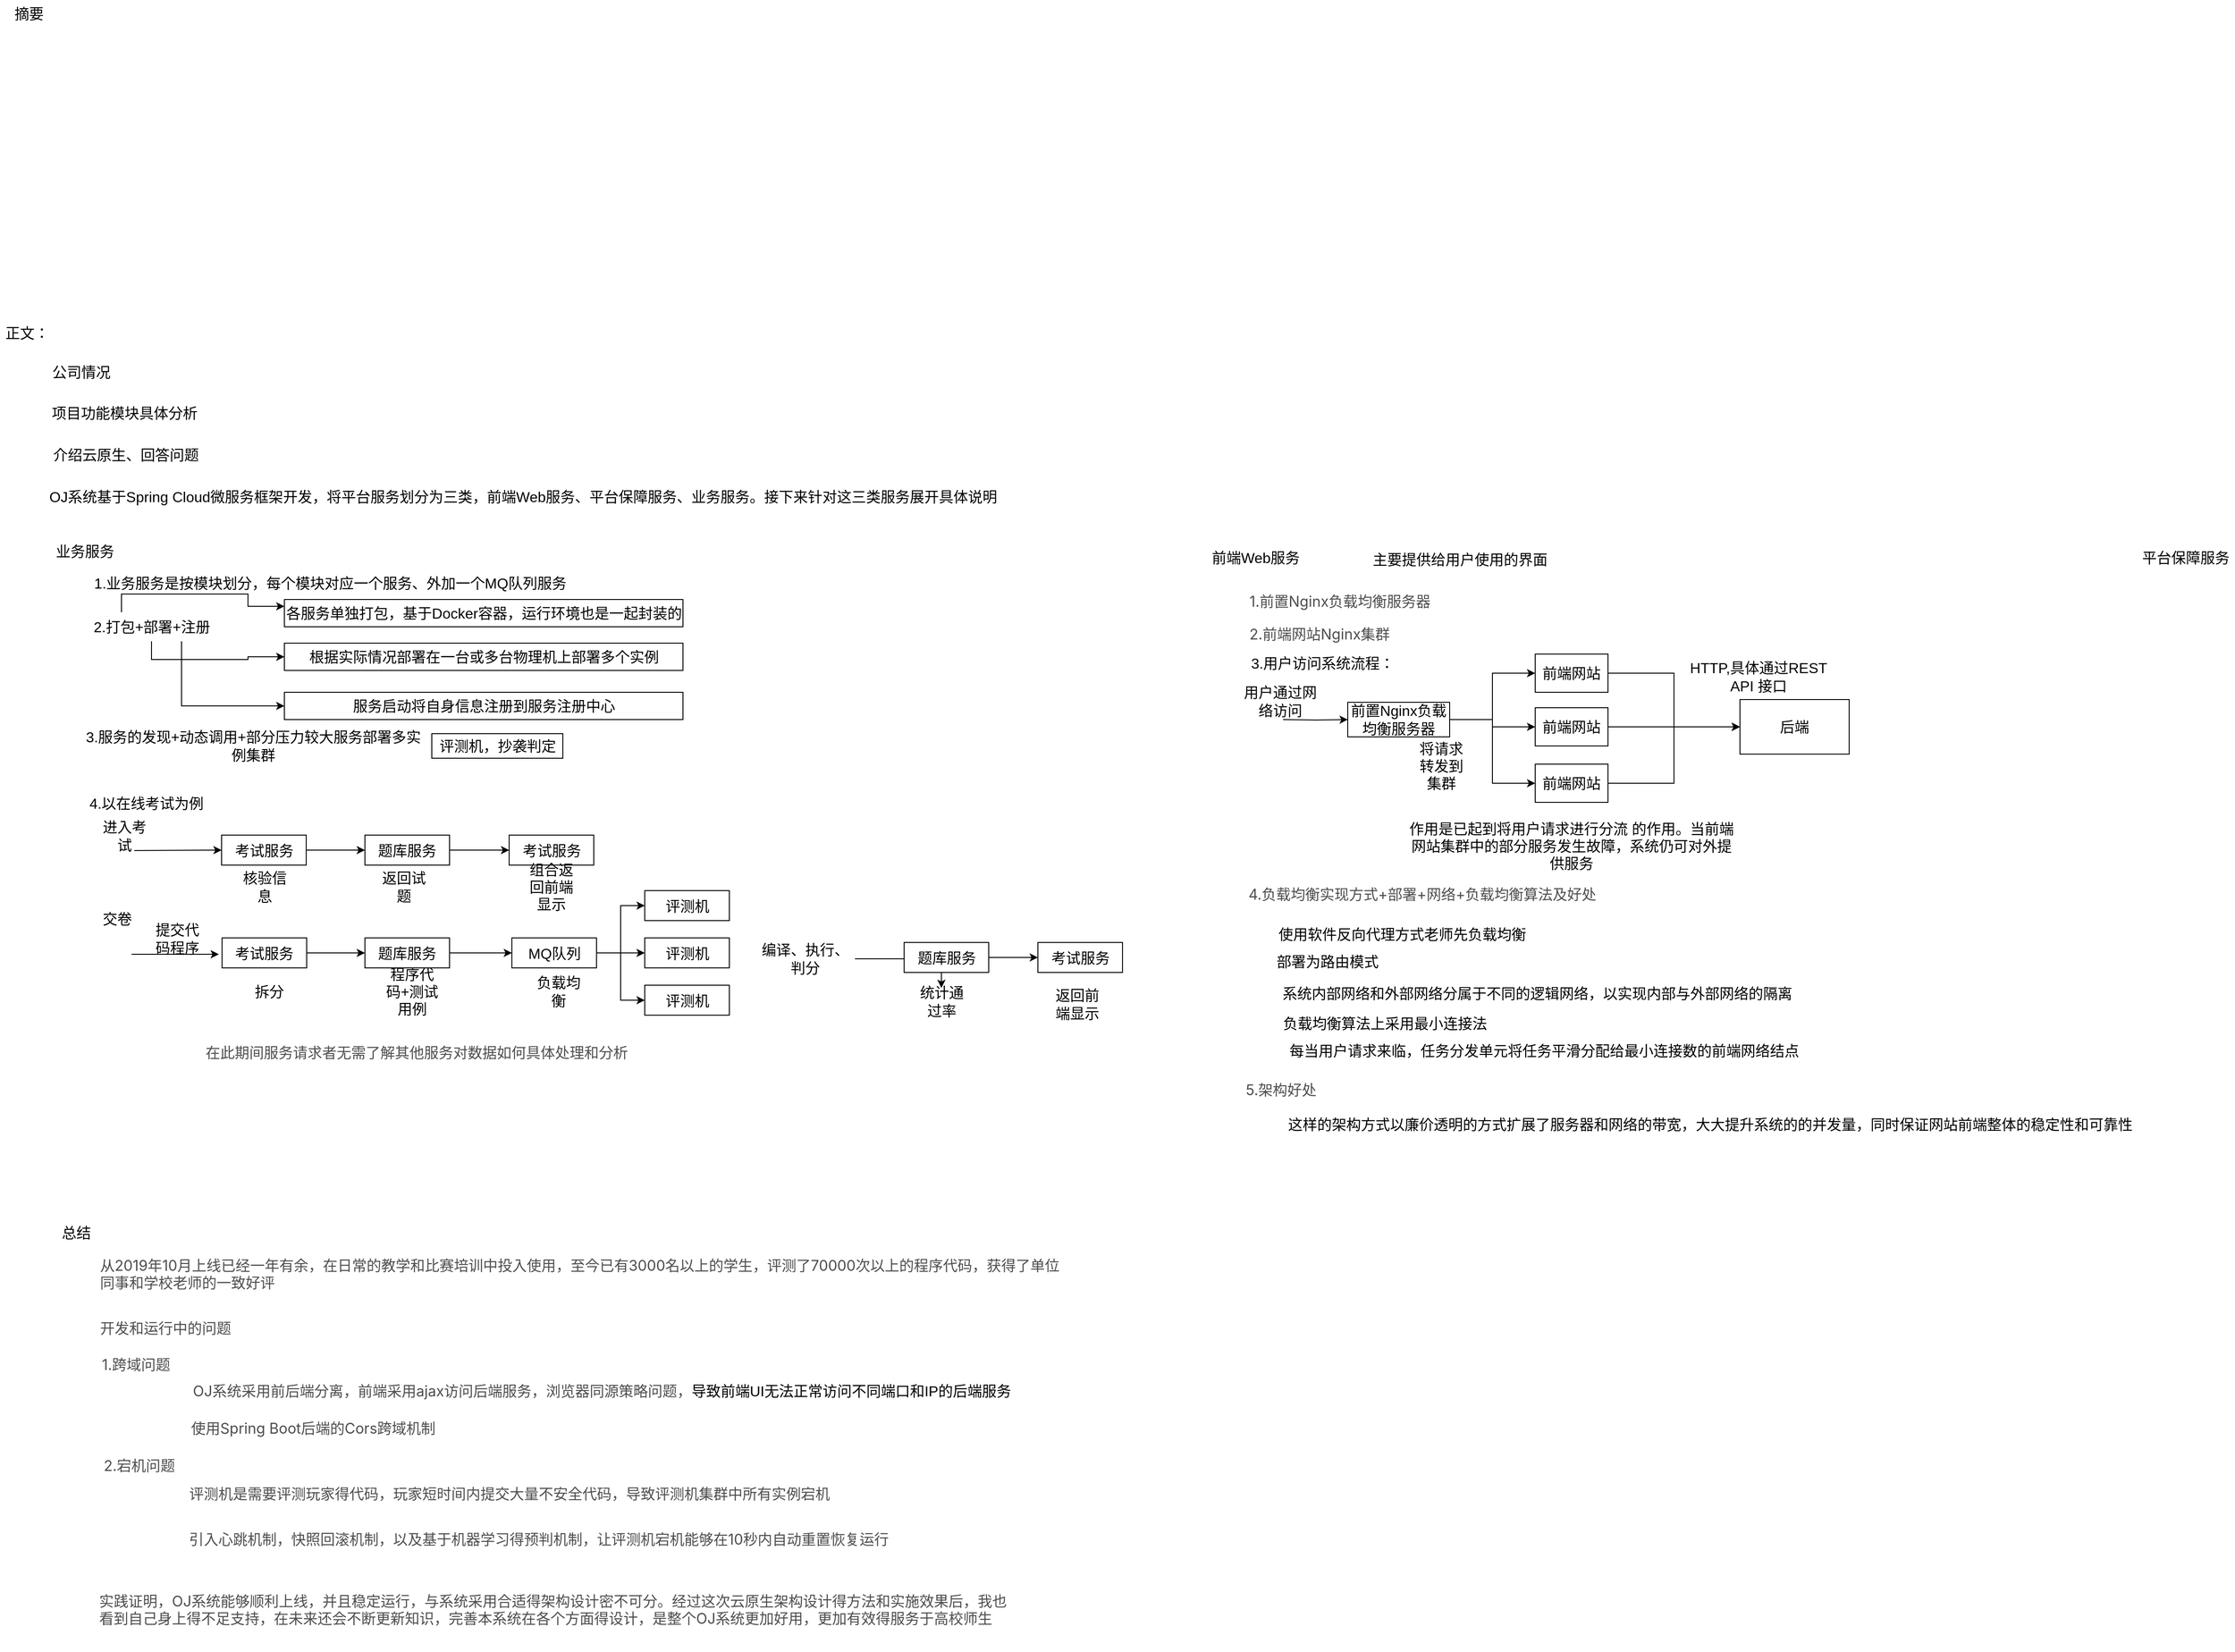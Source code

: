 <mxfile version="22.0.8" type="github">
  <diagram name="第 1 页" id="NLoXYbT1jdfY4DKMpZzK">
    <mxGraphModel dx="1597" dy="972" grid="0" gridSize="10" guides="1" tooltips="1" connect="1" arrows="1" fold="1" page="1" pageScale="1" pageWidth="10000" pageHeight="10000" math="0" shadow="0">
      <root>
        <mxCell id="0" />
        <mxCell id="1" parent="0" />
        <mxCell id="Ui8WLxv8zB1vM958ZW1R-1" value="摘要" style="text;html=1;strokeColor=none;fillColor=none;align=center;verticalAlign=middle;whiteSpace=wrap;rounded=0;fontSize=16;" parent="1" vertex="1">
          <mxGeometry x="51" y="57" width="60" height="30" as="geometry" />
        </mxCell>
        <mxCell id="Ui8WLxv8zB1vM958ZW1R-2" value="正文：&lt;br style=&quot;font-size: 16px;&quot;&gt;" style="text;html=1;strokeColor=none;fillColor=none;align=center;verticalAlign=middle;whiteSpace=wrap;rounded=0;fontSize=16;" parent="1" vertex="1">
          <mxGeometry x="49" y="408" width="60" height="30" as="geometry" />
        </mxCell>
        <mxCell id="Ui8WLxv8zB1vM958ZW1R-3" value="公司情况" style="text;html=1;strokeColor=none;fillColor=none;align=center;verticalAlign=middle;whiteSpace=wrap;rounded=0;fontSize=16;" parent="1" vertex="1">
          <mxGeometry x="103" y="450" width="71" height="31" as="geometry" />
        </mxCell>
        <mxCell id="Ui8WLxv8zB1vM958ZW1R-4" value="项目功能模块具体分析" style="text;html=1;strokeColor=none;fillColor=none;align=center;verticalAlign=middle;whiteSpace=wrap;rounded=0;fontSize=16;" parent="1" vertex="1">
          <mxGeometry x="103" y="497" width="166" height="27" as="geometry" />
        </mxCell>
        <mxCell id="Ui8WLxv8zB1vM958ZW1R-5" value="介绍云原生、回答问题" style="text;html=1;strokeColor=none;fillColor=none;align=center;verticalAlign=middle;whiteSpace=wrap;rounded=0;fontSize=16;" parent="1" vertex="1">
          <mxGeometry x="103" y="540" width="169" height="33" as="geometry" />
        </mxCell>
        <mxCell id="Ui8WLxv8zB1vM958ZW1R-8" value="OJ系统基于Spring Cloud微服务框架开发，将平台服务划分为三类，前端Web服务、平台保障服务、业务服务。接下来针对这三类服务展开具体说明" style="text;html=1;strokeColor=none;fillColor=none;align=center;verticalAlign=middle;whiteSpace=wrap;rounded=0;fontSize=16;" parent="1" vertex="1">
          <mxGeometry x="98" y="586" width="1052" height="33" as="geometry" />
        </mxCell>
        <mxCell id="Ui8WLxv8zB1vM958ZW1R-9" value="前端Web服务" style="text;html=1;strokeColor=none;fillColor=none;align=center;verticalAlign=middle;whiteSpace=wrap;rounded=0;fontSize=16;" parent="1" vertex="1">
          <mxGeometry x="1376" y="653" width="106" height="33" as="geometry" />
        </mxCell>
        <mxCell id="Ui8WLxv8zB1vM958ZW1R-10" value="平台保障服务" style="text;html=1;strokeColor=none;fillColor=none;align=center;verticalAlign=middle;whiteSpace=wrap;rounded=0;fontSize=16;" parent="1" vertex="1">
          <mxGeometry x="2398" y="653" width="106" height="33" as="geometry" />
        </mxCell>
        <mxCell id="Ui8WLxv8zB1vM958ZW1R-11" value="业务服务" style="text;html=1;strokeColor=none;fillColor=none;align=center;verticalAlign=middle;whiteSpace=wrap;rounded=0;fontSize=16;" parent="1" vertex="1">
          <mxGeometry x="103.5" y="647" width="77" height="32" as="geometry" />
        </mxCell>
        <mxCell id="Ui8WLxv8zB1vM958ZW1R-12" value="总结" style="text;html=1;strokeColor=none;fillColor=none;align=center;verticalAlign=middle;whiteSpace=wrap;rounded=0;fontSize=16;" parent="1" vertex="1">
          <mxGeometry x="109" y="1398" width="48" height="27" as="geometry" />
        </mxCell>
        <mxCell id="Ui8WLxv8zB1vM958ZW1R-13" value="1.业务服务是按模块划分，每个模块对应一个服务、外加一个MQ队列服务" style="text;html=1;strokeColor=none;fillColor=none;align=center;verticalAlign=middle;whiteSpace=wrap;rounded=0;fontSize=16;" parent="1" vertex="1">
          <mxGeometry x="143.5" y="682" width="536" height="32" as="geometry" />
        </mxCell>
        <mxCell id="Ui8WLxv8zB1vM958ZW1R-16" style="edgeStyle=orthogonalEdgeStyle;rounded=0;orthogonalLoop=1;jettySize=auto;html=1;exitX=0.25;exitY=0;exitDx=0;exitDy=0;entryX=0;entryY=0.25;entryDx=0;entryDy=0;" parent="1" source="Ui8WLxv8zB1vM958ZW1R-14" target="Ui8WLxv8zB1vM958ZW1R-15" edge="1">
          <mxGeometry relative="1" as="geometry" />
        </mxCell>
        <mxCell id="Ui8WLxv8zB1vM958ZW1R-22" style="edgeStyle=orthogonalEdgeStyle;rounded=0;orthogonalLoop=1;jettySize=auto;html=1;exitX=0.5;exitY=1;exitDx=0;exitDy=0;entryX=0;entryY=0.5;entryDx=0;entryDy=0;" parent="1" source="Ui8WLxv8zB1vM958ZW1R-14" target="Ui8WLxv8zB1vM958ZW1R-17" edge="1">
          <mxGeometry relative="1" as="geometry">
            <Array as="points">
              <mxPoint x="215.5" y="782" />
              <mxPoint x="321.5" y="782" />
              <mxPoint x="321.5" y="779" />
            </Array>
          </mxGeometry>
        </mxCell>
        <mxCell id="Ui8WLxv8zB1vM958ZW1R-24" style="edgeStyle=orthogonalEdgeStyle;rounded=0;orthogonalLoop=1;jettySize=auto;html=1;exitX=0.75;exitY=1;exitDx=0;exitDy=0;entryX=0;entryY=0.5;entryDx=0;entryDy=0;" parent="1" source="Ui8WLxv8zB1vM958ZW1R-14" target="Ui8WLxv8zB1vM958ZW1R-23" edge="1">
          <mxGeometry relative="1" as="geometry" />
        </mxCell>
        <mxCell id="Ui8WLxv8zB1vM958ZW1R-14" value="2.打包+部署+注册" style="text;html=1;strokeColor=none;fillColor=none;align=center;verticalAlign=middle;whiteSpace=wrap;rounded=0;fontSize=16;" parent="1" vertex="1">
          <mxGeometry x="149.5" y="730" width="132" height="32" as="geometry" />
        </mxCell>
        <mxCell id="Ui8WLxv8zB1vM958ZW1R-15" value="各服务单独打包，基于Docker容器，运行环境也是一起封装的" style="rounded=0;whiteSpace=wrap;html=1;fontSize=16;" parent="1" vertex="1">
          <mxGeometry x="361.5" y="716" width="438" height="30" as="geometry" />
        </mxCell>
        <mxCell id="Ui8WLxv8zB1vM958ZW1R-17" value="根据实际情况部署在一台或多台物理机上部署多个实例" style="rounded=0;whiteSpace=wrap;html=1;fontSize=16;" parent="1" vertex="1">
          <mxGeometry x="361.5" y="764" width="438" height="30" as="geometry" />
        </mxCell>
        <mxCell id="Ui8WLxv8zB1vM958ZW1R-23" value="服务启动将自身信息注册到服务注册中心" style="rounded=0;whiteSpace=wrap;html=1;fontSize=16;" parent="1" vertex="1">
          <mxGeometry x="361.5" y="818" width="438" height="30" as="geometry" />
        </mxCell>
        <mxCell id="Ui8WLxv8zB1vM958ZW1R-25" value="3.服务的发现+动态调用+部分压力较大服务部署多实例集群" style="text;html=1;strokeColor=none;fillColor=none;align=center;verticalAlign=middle;whiteSpace=wrap;rounded=0;fontSize=16;" parent="1" vertex="1">
          <mxGeometry x="141.5" y="861" width="371" height="32" as="geometry" />
        </mxCell>
        <mxCell id="Ui8WLxv8zB1vM958ZW1R-27" value="4.以在线考试为例" style="text;html=1;strokeColor=none;fillColor=none;align=center;verticalAlign=middle;whiteSpace=wrap;rounded=0;fontSize=16;" parent="1" vertex="1">
          <mxGeometry x="139.5" y="924" width="140" height="31" as="geometry" />
        </mxCell>
        <mxCell id="Ui8WLxv8zB1vM958ZW1R-30" value="评测机，抄袭判定" style="rounded=0;whiteSpace=wrap;html=1;fontSize=16;" parent="1" vertex="1">
          <mxGeometry x="523.5" y="863.5" width="144" height="27" as="geometry" />
        </mxCell>
        <mxCell id="Ui8WLxv8zB1vM958ZW1R-36" value="" style="edgeStyle=orthogonalEdgeStyle;rounded=0;orthogonalLoop=1;jettySize=auto;html=1;fontSize=16;" parent="1" source="Ui8WLxv8zB1vM958ZW1R-31" target="Ui8WLxv8zB1vM958ZW1R-32" edge="1">
          <mxGeometry relative="1" as="geometry" />
        </mxCell>
        <mxCell id="Ui8WLxv8zB1vM958ZW1R-31" value="考试服务" style="rounded=0;whiteSpace=wrap;html=1;fontSize=16;" parent="1" vertex="1">
          <mxGeometry x="292.5" y="975" width="93" height="33" as="geometry" />
        </mxCell>
        <mxCell id="Ui8WLxv8zB1vM958ZW1R-39" value="" style="edgeStyle=orthogonalEdgeStyle;rounded=0;orthogonalLoop=1;jettySize=auto;html=1;fontSize=16;" parent="1" source="Ui8WLxv8zB1vM958ZW1R-32" target="Ui8WLxv8zB1vM958ZW1R-38" edge="1">
          <mxGeometry relative="1" as="geometry" />
        </mxCell>
        <mxCell id="Ui8WLxv8zB1vM958ZW1R-32" value="题库服务" style="rounded=0;whiteSpace=wrap;html=1;fontSize=16;" parent="1" vertex="1">
          <mxGeometry x="450" y="975" width="93" height="33" as="geometry" />
        </mxCell>
        <mxCell id="Ui8WLxv8zB1vM958ZW1R-33" value="" style="endArrow=classic;html=1;rounded=0;entryX=0;entryY=0.5;entryDx=0;entryDy=0;fontSize=16;" parent="1" target="Ui8WLxv8zB1vM958ZW1R-31" edge="1">
          <mxGeometry width="50" height="50" relative="1" as="geometry">
            <mxPoint x="196.5" y="992" as="sourcePoint" />
            <mxPoint x="253" y="966.5" as="targetPoint" />
          </mxGeometry>
        </mxCell>
        <mxCell id="Ui8WLxv8zB1vM958ZW1R-34" value="进入考试" style="text;html=1;strokeColor=none;fillColor=none;align=center;verticalAlign=middle;whiteSpace=wrap;rounded=0;fontSize=16;" parent="1" vertex="1">
          <mxGeometry x="156" y="961" width="60" height="30" as="geometry" />
        </mxCell>
        <mxCell id="Ui8WLxv8zB1vM958ZW1R-35" value="核验信息" style="text;html=1;strokeColor=none;fillColor=none;align=center;verticalAlign=middle;whiteSpace=wrap;rounded=0;fontSize=16;" parent="1" vertex="1">
          <mxGeometry x="309.5" y="1017" width="60" height="30" as="geometry" />
        </mxCell>
        <mxCell id="Ui8WLxv8zB1vM958ZW1R-37" value="返回试题" style="text;html=1;strokeColor=none;fillColor=none;align=center;verticalAlign=middle;whiteSpace=wrap;rounded=0;fontSize=16;" parent="1" vertex="1">
          <mxGeometry x="462.5" y="1017" width="60" height="30" as="geometry" />
        </mxCell>
        <mxCell id="Ui8WLxv8zB1vM958ZW1R-38" value="考试服务" style="rounded=0;whiteSpace=wrap;html=1;fontSize=16;" parent="1" vertex="1">
          <mxGeometry x="608.5" y="975" width="93" height="33" as="geometry" />
        </mxCell>
        <mxCell id="Ui8WLxv8zB1vM958ZW1R-40" value="组合返回前端显示" style="text;html=1;strokeColor=none;fillColor=none;align=center;verticalAlign=middle;whiteSpace=wrap;rounded=0;fontSize=16;" parent="1" vertex="1">
          <mxGeometry x="625" y="1017" width="60" height="30" as="geometry" />
        </mxCell>
        <mxCell id="Ui8WLxv8zB1vM958ZW1R-41" value="交卷" style="text;html=1;strokeColor=none;fillColor=none;align=center;verticalAlign=middle;whiteSpace=wrap;rounded=0;fontSize=16;" parent="1" vertex="1">
          <mxGeometry x="147.5" y="1052" width="60" height="30" as="geometry" />
        </mxCell>
        <mxCell id="Ui8WLxv8zB1vM958ZW1R-47" value="" style="edgeStyle=orthogonalEdgeStyle;rounded=0;orthogonalLoop=1;jettySize=auto;html=1;fontSize=16;" parent="1" source="Ui8WLxv8zB1vM958ZW1R-42" target="Ui8WLxv8zB1vM958ZW1R-45" edge="1">
          <mxGeometry relative="1" as="geometry" />
        </mxCell>
        <mxCell id="Ui8WLxv8zB1vM958ZW1R-42" value="考试服务" style="rounded=0;whiteSpace=wrap;html=1;fontSize=16;" parent="1" vertex="1">
          <mxGeometry x="293" y="1088" width="93" height="33" as="geometry" />
        </mxCell>
        <mxCell id="Ui8WLxv8zB1vM958ZW1R-43" value="" style="endArrow=classic;html=1;rounded=0;entryX=0;entryY=0.5;entryDx=0;entryDy=0;fontSize=16;" parent="1" edge="1">
          <mxGeometry width="50" height="50" relative="1" as="geometry">
            <mxPoint x="193.5" y="1106" as="sourcePoint" />
            <mxPoint x="289.5" y="1106" as="targetPoint" />
          </mxGeometry>
        </mxCell>
        <mxCell id="Ui8WLxv8zB1vM958ZW1R-44" value="提交代码程序" style="text;html=1;strokeColor=none;fillColor=none;align=center;verticalAlign=middle;whiteSpace=wrap;rounded=0;fontSize=16;" parent="1" vertex="1">
          <mxGeometry x="213.5" y="1074" width="60" height="30" as="geometry" />
        </mxCell>
        <mxCell id="Ui8WLxv8zB1vM958ZW1R-50" value="" style="edgeStyle=orthogonalEdgeStyle;rounded=0;orthogonalLoop=1;jettySize=auto;html=1;fontSize=16;" parent="1" source="Ui8WLxv8zB1vM958ZW1R-45" target="Ui8WLxv8zB1vM958ZW1R-48" edge="1">
          <mxGeometry relative="1" as="geometry" />
        </mxCell>
        <mxCell id="Ui8WLxv8zB1vM958ZW1R-45" value="题库服务" style="rounded=0;whiteSpace=wrap;html=1;fontSize=16;" parent="1" vertex="1">
          <mxGeometry x="450" y="1088" width="93" height="33" as="geometry" />
        </mxCell>
        <mxCell id="Ui8WLxv8zB1vM958ZW1R-46" value="拆分" style="text;html=1;strokeColor=none;fillColor=none;align=center;verticalAlign=middle;whiteSpace=wrap;rounded=0;fontSize=16;" parent="1" vertex="1">
          <mxGeometry x="314.5" y="1132" width="60" height="30" as="geometry" />
        </mxCell>
        <mxCell id="Ui8WLxv8zB1vM958ZW1R-52" value="" style="edgeStyle=orthogonalEdgeStyle;rounded=0;orthogonalLoop=1;jettySize=auto;html=1;fontSize=16;" parent="1" source="Ui8WLxv8zB1vM958ZW1R-48" target="Ui8WLxv8zB1vM958ZW1R-51" edge="1">
          <mxGeometry relative="1" as="geometry" />
        </mxCell>
        <mxCell id="Ui8WLxv8zB1vM958ZW1R-55" style="edgeStyle=orthogonalEdgeStyle;rounded=0;orthogonalLoop=1;jettySize=auto;html=1;exitX=1;exitY=0.5;exitDx=0;exitDy=0;entryX=0;entryY=0.5;entryDx=0;entryDy=0;fontSize=16;" parent="1" source="Ui8WLxv8zB1vM958ZW1R-48" target="Ui8WLxv8zB1vM958ZW1R-53" edge="1">
          <mxGeometry relative="1" as="geometry" />
        </mxCell>
        <mxCell id="Ui8WLxv8zB1vM958ZW1R-56" style="edgeStyle=orthogonalEdgeStyle;rounded=0;orthogonalLoop=1;jettySize=auto;html=1;exitX=1;exitY=0.5;exitDx=0;exitDy=0;entryX=0;entryY=0.5;entryDx=0;entryDy=0;fontSize=16;" parent="1" source="Ui8WLxv8zB1vM958ZW1R-48" target="Ui8WLxv8zB1vM958ZW1R-54" edge="1">
          <mxGeometry relative="1" as="geometry" />
        </mxCell>
        <mxCell id="Ui8WLxv8zB1vM958ZW1R-48" value="MQ队列" style="rounded=0;whiteSpace=wrap;html=1;fontSize=16;" parent="1" vertex="1">
          <mxGeometry x="611.5" y="1088" width="93" height="33" as="geometry" />
        </mxCell>
        <mxCell id="Ui8WLxv8zB1vM958ZW1R-49" value="程序代码+测试用例" style="text;html=1;strokeColor=none;fillColor=none;align=center;verticalAlign=middle;whiteSpace=wrap;rounded=0;fontSize=16;" parent="1" vertex="1">
          <mxGeometry x="471.5" y="1132" width="60" height="30" as="geometry" />
        </mxCell>
        <mxCell id="Ui8WLxv8zB1vM958ZW1R-51" value="评测机" style="rounded=0;whiteSpace=wrap;html=1;fontSize=16;" parent="1" vertex="1">
          <mxGeometry x="757.5" y="1088" width="93" height="33" as="geometry" />
        </mxCell>
        <mxCell id="Ui8WLxv8zB1vM958ZW1R-53" value="评测机" style="rounded=0;whiteSpace=wrap;html=1;fontSize=16;" parent="1" vertex="1">
          <mxGeometry x="757.5" y="1036" width="93" height="33" as="geometry" />
        </mxCell>
        <mxCell id="Ui8WLxv8zB1vM958ZW1R-54" value="评测机" style="rounded=0;whiteSpace=wrap;html=1;fontSize=16;" parent="1" vertex="1">
          <mxGeometry x="757.5" y="1140" width="93" height="33" as="geometry" />
        </mxCell>
        <mxCell id="Ui8WLxv8zB1vM958ZW1R-58" value="负载均衡" style="text;html=1;strokeColor=none;fillColor=none;align=center;verticalAlign=middle;whiteSpace=wrap;rounded=0;fontSize=16;" parent="1" vertex="1">
          <mxGeometry x="632.5" y="1132" width="60" height="30" as="geometry" />
        </mxCell>
        <mxCell id="Ui8WLxv8zB1vM958ZW1R-62" value="" style="edgeStyle=orthogonalEdgeStyle;rounded=0;orthogonalLoop=1;jettySize=auto;html=1;fontSize=16;" parent="1" source="Ui8WLxv8zB1vM958ZW1R-59" target="Ui8WLxv8zB1vM958ZW1R-61" edge="1">
          <mxGeometry relative="1" as="geometry" />
        </mxCell>
        <mxCell id="Ui8WLxv8zB1vM958ZW1R-59" value="编译、执行、判分" style="text;html=1;strokeColor=none;fillColor=none;align=center;verticalAlign=middle;whiteSpace=wrap;rounded=0;fontSize=16;" parent="1" vertex="1">
          <mxGeometry x="878.5" y="1093" width="110" height="36" as="geometry" />
        </mxCell>
        <mxCell id="Ui8WLxv8zB1vM958ZW1R-64" value="" style="edgeStyle=orthogonalEdgeStyle;rounded=0;orthogonalLoop=1;jettySize=auto;html=1;fontSize=16;" parent="1" source="Ui8WLxv8zB1vM958ZW1R-60" target="Ui8WLxv8zB1vM958ZW1R-63" edge="1">
          <mxGeometry relative="1" as="geometry" />
        </mxCell>
        <mxCell id="Ui8WLxv8zB1vM958ZW1R-60" value="题库服务" style="rounded=0;whiteSpace=wrap;html=1;fontSize=16;" parent="1" vertex="1">
          <mxGeometry x="1042.5" y="1093" width="93" height="33" as="geometry" />
        </mxCell>
        <mxCell id="Ui8WLxv8zB1vM958ZW1R-61" value="统计通过率" style="text;html=1;strokeColor=none;fillColor=none;align=center;verticalAlign=middle;whiteSpace=wrap;rounded=0;fontSize=16;" parent="1" vertex="1">
          <mxGeometry x="1053.5" y="1143" width="60" height="30" as="geometry" />
        </mxCell>
        <mxCell id="Ui8WLxv8zB1vM958ZW1R-63" value="考试服务" style="rounded=0;whiteSpace=wrap;html=1;fontSize=16;" parent="1" vertex="1">
          <mxGeometry x="1189.5" y="1093" width="93" height="33" as="geometry" />
        </mxCell>
        <mxCell id="Ui8WLxv8zB1vM958ZW1R-65" value="返回前端显示" style="text;html=1;strokeColor=none;fillColor=none;align=center;verticalAlign=middle;whiteSpace=wrap;rounded=0;fontSize=16;" parent="1" vertex="1">
          <mxGeometry x="1202.5" y="1146" width="60" height="30" as="geometry" />
        </mxCell>
        <mxCell id="Ui8WLxv8zB1vM958ZW1R-69" value="&lt;span style=&quot;color: rgb(77, 77, 77); font-family: -apple-system, &amp;quot;SF UI Text&amp;quot;, Arial, &amp;quot;PingFang SC&amp;quot;, &amp;quot;Hiragino Sans GB&amp;quot;, &amp;quot;Microsoft YaHei&amp;quot;, &amp;quot;WenQuanYi Micro Hei&amp;quot;, sans-serif; font-size: 16px; font-style: normal; font-variant-ligatures: no-common-ligatures; font-variant-caps: normal; font-weight: 400; letter-spacing: normal; orphans: 2; text-align: start; text-indent: 0px; text-transform: none; widows: 2; word-spacing: 0px; -webkit-text-stroke-width: 0px; background-color: rgb(255, 255, 255); text-decoration-thickness: initial; text-decoration-style: initial; text-decoration-color: initial; float: none; display: inline !important;&quot;&gt;在此期间服务请求者无需了解其他服务对数据如何具体处理和分析&lt;/span&gt;" style="text;whiteSpace=wrap;html=1;" parent="1" vertex="1">
          <mxGeometry x="272.5" y="1198" width="484" height="33" as="geometry" />
        </mxCell>
        <mxCell id="Ui8WLxv8zB1vM958ZW1R-71" value="&lt;font face=&quot;-apple-system, SF UI Text, Arial, PingFang SC, Hiragino Sans GB, Microsoft YaHei, WenQuanYi Micro Hei, sans-serif&quot; color=&quot;#4d4d4d&quot;&gt;&lt;span style=&quot;font-size: 16px; font-variant-ligatures: no-common-ligatures; background-color: rgb(255, 255, 255);&quot;&gt;从2019年10月上线已经一年有余，在日常的教学和比赛培训中投入使用，至今已有3000名以上的学生，评测了70000次以上的程序代码，获得了单位同事和学校老师的一致好评&lt;/span&gt;&lt;/font&gt;" style="text;whiteSpace=wrap;html=1;" parent="1" vertex="1">
          <mxGeometry x="157" y="1432" width="1068" height="54" as="geometry" />
        </mxCell>
        <mxCell id="Ui8WLxv8zB1vM958ZW1R-72" value="&lt;font face=&quot;-apple-system, SF UI Text, Arial, PingFang SC, Hiragino Sans GB, Microsoft YaHei, WenQuanYi Micro Hei, sans-serif&quot; color=&quot;#4d4d4d&quot;&gt;&lt;span style=&quot;font-size: 16px; font-variant-ligatures: no-common-ligatures; background-color: rgb(255, 255, 255);&quot;&gt;开发和运行中的问题&lt;/span&gt;&lt;/font&gt;" style="text;whiteSpace=wrap;html=1;" parent="1" vertex="1">
          <mxGeometry x="157" y="1501" width="155" height="30" as="geometry" />
        </mxCell>
        <mxCell id="Ui8WLxv8zB1vM958ZW1R-73" value="&lt;font face=&quot;-apple-system, SF UI Text, Arial, PingFang SC, Hiragino Sans GB, Microsoft YaHei, WenQuanYi Micro Hei, sans-serif&quot; color=&quot;#4d4d4d&quot;&gt;&lt;span style=&quot;font-size: 16px; font-variant-ligatures: no-common-ligatures; background-color: rgb(255, 255, 255);&quot;&gt;1.跨域问题&lt;/span&gt;&lt;/font&gt;" style="text;whiteSpace=wrap;html=1;" parent="1" vertex="1">
          <mxGeometry x="159" y="1541" width="96" height="29" as="geometry" />
        </mxCell>
        <mxCell id="Ui8WLxv8zB1vM958ZW1R-74" value="&lt;font face=&quot;-apple-system, SF UI Text, Arial, PingFang SC, Hiragino Sans GB, Microsoft YaHei, WenQuanYi Micro Hei, sans-serif&quot; color=&quot;#4d4d4d&quot;&gt;&lt;span style=&quot;font-size: 16px; font-variant-ligatures: no-common-ligatures; background-color: rgb(255, 255, 255);&quot;&gt;2.宕机问题&lt;/span&gt;&lt;/font&gt;" style="text;whiteSpace=wrap;html=1;" parent="1" vertex="1">
          <mxGeometry x="161" y="1652" width="96" height="29" as="geometry" />
        </mxCell>
        <mxCell id="Ui8WLxv8zB1vM958ZW1R-77" value="&lt;font face=&quot;-apple-system, SF UI Text, Arial, PingFang SC, Hiragino Sans GB, Microsoft YaHei, WenQuanYi Micro Hei, sans-serif&quot; color=&quot;#4d4d4d&quot; style=&quot;font-size: 16px;&quot;&gt;&lt;span style=&quot;font-size: 16px; font-variant-ligatures: no-common-ligatures; background-color: rgb(255, 255, 255);&quot;&gt;OJ系统采用前后端分离，前端采用ajax访问后端服务，浏览器同源策略问题，&lt;/span&gt;&lt;/font&gt;导致前端UI无法正常访问不同端口和IP的后端服务" style="text;whiteSpace=wrap;html=1;fontSize=16;" parent="1" vertex="1">
          <mxGeometry x="259" y="1570" width="928" height="31" as="geometry" />
        </mxCell>
        <mxCell id="Ui8WLxv8zB1vM958ZW1R-78" value="&lt;font face=&quot;-apple-system, SF UI Text, Arial, PingFang SC, Hiragino Sans GB, Microsoft YaHei, WenQuanYi Micro Hei, sans-serif&quot; color=&quot;#4d4d4d&quot;&gt;&lt;span style=&quot;font-variant-ligatures: no-common-ligatures; background-color: rgb(255, 255, 255);&quot;&gt;使用Spring Boot后端的Cors跨域机制&lt;/span&gt;&lt;/font&gt;" style="text;whiteSpace=wrap;html=1;fontSize=16;" parent="1" vertex="1">
          <mxGeometry x="257" y="1611" width="928" height="31" as="geometry" />
        </mxCell>
        <mxCell id="Ui8WLxv8zB1vM958ZW1R-79" value="&lt;font face=&quot;-apple-system, SF UI Text, Arial, PingFang SC, Hiragino Sans GB, Microsoft YaHei, WenQuanYi Micro Hei, sans-serif&quot; color=&quot;#4d4d4d&quot;&gt;&lt;span style=&quot;font-variant-ligatures: no-common-ligatures; background-color: rgb(255, 255, 255);&quot;&gt;评测机是需要评测玩家得代码，玩家短时间内提交大量不安全代码，导致评测机集群中所有实例宕机&lt;/span&gt;&lt;/font&gt;" style="text;whiteSpace=wrap;html=1;fontSize=16;" parent="1" vertex="1">
          <mxGeometry x="255" y="1683" width="928" height="31" as="geometry" />
        </mxCell>
        <mxCell id="Ui8WLxv8zB1vM958ZW1R-80" value="&lt;font face=&quot;-apple-system, SF UI Text, Arial, PingFang SC, Hiragino Sans GB, Microsoft YaHei, WenQuanYi Micro Hei, sans-serif&quot; color=&quot;#4d4d4d&quot;&gt;&lt;span style=&quot;font-variant-ligatures: no-common-ligatures; background-color: rgb(255, 255, 255);&quot;&gt;引入心跳机制，快照回滚机制，以及基于机器学习得预判机制，让评测机宕机能够在10秒内自动重置恢复运行&lt;/span&gt;&lt;/font&gt;" style="text;whiteSpace=wrap;html=1;fontSize=16;" parent="1" vertex="1">
          <mxGeometry x="255" y="1733" width="928" height="31" as="geometry" />
        </mxCell>
        <mxCell id="Ui8WLxv8zB1vM958ZW1R-81" value="&lt;font face=&quot;-apple-system, SF UI Text, Arial, PingFang SC, Hiragino Sans GB, Microsoft YaHei, WenQuanYi Micro Hei, sans-serif&quot; color=&quot;#4d4d4d&quot;&gt;&lt;span style=&quot;font-size: 16px; font-variant-ligatures: no-common-ligatures; background-color: rgb(255, 255, 255);&quot;&gt;实践证明，OJ系统能够顺利上线，并且稳定运行，与系统采用合适得架构设计密不可分。经过这次云原生架构设计得方法和实施效果后，我也看到自己身上得不足支持，在未来还会不断更新知识，完善本系统在各个方面得设计，是整个OJ系统更加好用，更加有效得服务于高校师生&lt;/span&gt;&lt;/font&gt;" style="text;whiteSpace=wrap;html=1;" parent="1" vertex="1">
          <mxGeometry x="155.5" y="1801" width="1000.5" height="71" as="geometry" />
        </mxCell>
        <mxCell id="1Fn_G9KVaygR7puTWX5g-2" value="主要提供给用户使用的界面" style="text;html=1;strokeColor=none;fillColor=none;align=center;verticalAlign=middle;whiteSpace=wrap;rounded=0;fontSize=16;" vertex="1" parent="1">
          <mxGeometry x="1553" y="655" width="201" height="33" as="geometry" />
        </mxCell>
        <mxCell id="1Fn_G9KVaygR7puTWX5g-4" value="&lt;span style=&quot;color: rgb(77, 77, 77); font-family: -apple-system, &amp;quot;SF UI Text&amp;quot;, Arial, &amp;quot;PingFang SC&amp;quot;, &amp;quot;Hiragino Sans GB&amp;quot;, &amp;quot;Microsoft YaHei&amp;quot;, &amp;quot;WenQuanYi Micro Hei&amp;quot;, sans-serif; font-size: 16px; font-style: normal; font-variant-ligatures: no-common-ligatures; font-variant-caps: normal; font-weight: 400; letter-spacing: normal; orphans: 2; text-align: start; text-indent: 0px; text-transform: none; widows: 2; word-spacing: 0px; -webkit-text-stroke-width: 0px; background-color: rgb(255, 255, 255); text-decoration-thickness: initial; text-decoration-style: initial; text-decoration-color: initial; float: none; display: inline !important;&quot;&gt;1.前置Nginx负载均衡服务器&lt;/span&gt;" style="text;whiteSpace=wrap;html=1;fontSize=16;" vertex="1" parent="1">
          <mxGeometry x="1420" y="702" width="220" height="33" as="geometry" />
        </mxCell>
        <mxCell id="1Fn_G9KVaygR7puTWX5g-5" value="&lt;span style=&quot;color: rgb(77, 77, 77); font-family: -apple-system, &amp;quot;SF UI Text&amp;quot;, Arial, &amp;quot;PingFang SC&amp;quot;, &amp;quot;Hiragino Sans GB&amp;quot;, &amp;quot;Microsoft YaHei&amp;quot;, &amp;quot;WenQuanYi Micro Hei&amp;quot;, sans-serif; font-size: 16px; font-style: normal; font-variant-ligatures: no-common-ligatures; font-variant-caps: normal; font-weight: 400; letter-spacing: normal; orphans: 2; text-align: start; text-indent: 0px; text-transform: none; widows: 2; word-spacing: 0px; -webkit-text-stroke-width: 0px; background-color: rgb(255, 255, 255); text-decoration-thickness: initial; text-decoration-style: initial; text-decoration-color: initial; float: none; display: inline !important;&quot;&gt;2.前端网站Nginx集群&lt;/span&gt;" style="text;whiteSpace=wrap;html=1;fontSize=16;" vertex="1" parent="1">
          <mxGeometry x="1420" y="738" width="165" height="41" as="geometry" />
        </mxCell>
        <mxCell id="1Fn_G9KVaygR7puTWX5g-6" value="3.用户访问系统流程：" style="text;html=1;strokeColor=none;fillColor=none;align=center;verticalAlign=middle;whiteSpace=wrap;rounded=0;fontSize=16;" vertex="1" parent="1">
          <mxGeometry x="1416" y="772" width="173" height="27" as="geometry" />
        </mxCell>
        <mxCell id="1Fn_G9KVaygR7puTWX5g-16" style="edgeStyle=orthogonalEdgeStyle;rounded=0;orthogonalLoop=1;jettySize=auto;html=1;exitX=1;exitY=0.5;exitDx=0;exitDy=0;entryX=0;entryY=0.5;entryDx=0;entryDy=0;fontSize=16;" edge="1" parent="1" source="1Fn_G9KVaygR7puTWX5g-7" target="1Fn_G9KVaygR7puTWX5g-11">
          <mxGeometry relative="1" as="geometry" />
        </mxCell>
        <mxCell id="1Fn_G9KVaygR7puTWX5g-17" style="edgeStyle=orthogonalEdgeStyle;rounded=0;orthogonalLoop=1;jettySize=auto;html=1;exitX=1;exitY=0.5;exitDx=0;exitDy=0;entryX=0;entryY=0.5;entryDx=0;entryDy=0;fontSize=16;" edge="1" parent="1" source="1Fn_G9KVaygR7puTWX5g-7" target="1Fn_G9KVaygR7puTWX5g-14">
          <mxGeometry relative="1" as="geometry" />
        </mxCell>
        <mxCell id="1Fn_G9KVaygR7puTWX5g-18" style="edgeStyle=orthogonalEdgeStyle;rounded=0;orthogonalLoop=1;jettySize=auto;html=1;exitX=1;exitY=0.5;exitDx=0;exitDy=0;entryX=0;entryY=0.5;entryDx=0;entryDy=0;fontSize=16;" edge="1" parent="1" source="1Fn_G9KVaygR7puTWX5g-7" target="1Fn_G9KVaygR7puTWX5g-15">
          <mxGeometry relative="1" as="geometry" />
        </mxCell>
        <mxCell id="1Fn_G9KVaygR7puTWX5g-7" value="前置Nginx负载均衡服务器" style="rounded=0;whiteSpace=wrap;html=1;fontSize=16;" vertex="1" parent="1">
          <mxGeometry x="1530" y="829" width="112" height="38" as="geometry" />
        </mxCell>
        <mxCell id="1Fn_G9KVaygR7puTWX5g-9" value="" style="edgeStyle=orthogonalEdgeStyle;rounded=0;orthogonalLoop=1;jettySize=auto;html=1;fontSize=16;" edge="1" parent="1" target="1Fn_G9KVaygR7puTWX5g-7">
          <mxGeometry relative="1" as="geometry">
            <mxPoint x="1459" y="848" as="sourcePoint" />
          </mxGeometry>
        </mxCell>
        <mxCell id="1Fn_G9KVaygR7puTWX5g-10" value="用户通过网络访问" style="text;html=1;strokeColor=none;fillColor=none;align=center;verticalAlign=middle;whiteSpace=wrap;rounded=0;fontSize=16;" vertex="1" parent="1">
          <mxGeometry x="1408" y="813" width="96" height="30" as="geometry" />
        </mxCell>
        <mxCell id="1Fn_G9KVaygR7puTWX5g-25" style="edgeStyle=orthogonalEdgeStyle;rounded=0;orthogonalLoop=1;jettySize=auto;html=1;exitX=1;exitY=0.5;exitDx=0;exitDy=0;entryX=0;entryY=0.5;entryDx=0;entryDy=0;fontSize=16;" edge="1" parent="1" source="1Fn_G9KVaygR7puTWX5g-11" target="1Fn_G9KVaygR7puTWX5g-20">
          <mxGeometry relative="1" as="geometry" />
        </mxCell>
        <mxCell id="1Fn_G9KVaygR7puTWX5g-11" value="前端网站" style="rounded=0;whiteSpace=wrap;html=1;fontSize=16;" vertex="1" parent="1">
          <mxGeometry x="1736" y="776" width="80" height="42" as="geometry" />
        </mxCell>
        <mxCell id="1Fn_G9KVaygR7puTWX5g-23" style="edgeStyle=orthogonalEdgeStyle;rounded=0;orthogonalLoop=1;jettySize=auto;html=1;exitX=1;exitY=0.5;exitDx=0;exitDy=0;entryX=0;entryY=0.5;entryDx=0;entryDy=0;fontSize=16;" edge="1" parent="1" source="1Fn_G9KVaygR7puTWX5g-14" target="1Fn_G9KVaygR7puTWX5g-20">
          <mxGeometry relative="1" as="geometry" />
        </mxCell>
        <mxCell id="1Fn_G9KVaygR7puTWX5g-14" value="前端网站" style="rounded=0;whiteSpace=wrap;html=1;fontSize=16;" vertex="1" parent="1">
          <mxGeometry x="1736" y="835" width="80" height="42" as="geometry" />
        </mxCell>
        <mxCell id="1Fn_G9KVaygR7puTWX5g-26" style="edgeStyle=orthogonalEdgeStyle;rounded=0;orthogonalLoop=1;jettySize=auto;html=1;exitX=1;exitY=0.5;exitDx=0;exitDy=0;entryX=0;entryY=0.5;entryDx=0;entryDy=0;fontSize=16;" edge="1" parent="1" source="1Fn_G9KVaygR7puTWX5g-15" target="1Fn_G9KVaygR7puTWX5g-20">
          <mxGeometry relative="1" as="geometry" />
        </mxCell>
        <mxCell id="1Fn_G9KVaygR7puTWX5g-15" value="前端网站" style="rounded=0;whiteSpace=wrap;html=1;fontSize=16;" vertex="1" parent="1">
          <mxGeometry x="1736" y="897" width="80" height="42" as="geometry" />
        </mxCell>
        <mxCell id="1Fn_G9KVaygR7puTWX5g-19" value="将请求转发到集群" style="text;html=1;strokeColor=none;fillColor=none;align=center;verticalAlign=middle;whiteSpace=wrap;rounded=0;fontSize=16;" vertex="1" parent="1">
          <mxGeometry x="1603" y="884" width="60" height="30" as="geometry" />
        </mxCell>
        <mxCell id="1Fn_G9KVaygR7puTWX5g-20" value="后端" style="rounded=0;whiteSpace=wrap;html=1;fontSize=16;" vertex="1" parent="1">
          <mxGeometry x="1961" y="826" width="120" height="60" as="geometry" />
        </mxCell>
        <mxCell id="1Fn_G9KVaygR7puTWX5g-27" value="HTTP,具体通过REST API 接口" style="text;html=1;strokeColor=none;fillColor=none;align=center;verticalAlign=middle;whiteSpace=wrap;rounded=0;fontSize=16;" vertex="1" parent="1">
          <mxGeometry x="1893" y="786" width="177" height="30" as="geometry" />
        </mxCell>
        <mxCell id="1Fn_G9KVaygR7puTWX5g-30" value="作用是已起到将用户请求进行分流 的作用。当前端网站集群中的部分服务发生故障，系统仍可对外提供服务" style="text;html=1;strokeColor=none;fillColor=none;align=center;verticalAlign=middle;whiteSpace=wrap;rounded=0;fontSize=16;" vertex="1" parent="1">
          <mxGeometry x="1593" y="947" width="366" height="80" as="geometry" />
        </mxCell>
        <mxCell id="1Fn_G9KVaygR7puTWX5g-32" value="&lt;span style=&quot;color: rgb(77, 77, 77); font-family: -apple-system, &amp;quot;SF UI Text&amp;quot;, Arial, &amp;quot;PingFang SC&amp;quot;, &amp;quot;Hiragino Sans GB&amp;quot;, &amp;quot;Microsoft YaHei&amp;quot;, &amp;quot;WenQuanYi Micro Hei&amp;quot;, sans-serif; font-size: 16px; font-style: normal; font-variant-ligatures: no-common-ligatures; font-variant-caps: normal; font-weight: 400; letter-spacing: normal; orphans: 2; text-align: start; text-indent: 0px; text-transform: none; widows: 2; word-spacing: 0px; -webkit-text-stroke-width: 0px; background-color: rgb(255, 255, 255); text-decoration-thickness: initial; text-decoration-style: initial; text-decoration-color: initial; float: none; display: inline !important;&quot;&gt;4.负载均衡实现方式+部署+网络+负载均衡算法及好处&lt;/span&gt;" style="text;whiteSpace=wrap;html=1;fontSize=16;" vertex="1" parent="1">
          <mxGeometry x="1419" y="1024" width="399" height="30" as="geometry" />
        </mxCell>
        <mxCell id="1Fn_G9KVaygR7puTWX5g-34" value="使用软件反向代理方式老师先负载均衡" style="text;html=1;strokeColor=none;fillColor=none;align=center;verticalAlign=middle;whiteSpace=wrap;rounded=0;fontSize=16;" vertex="1" parent="1">
          <mxGeometry x="1439" y="1069" width="302" height="30" as="geometry" />
        </mxCell>
        <mxCell id="1Fn_G9KVaygR7puTWX5g-35" value="部署为路由模式" style="text;html=1;strokeColor=none;fillColor=none;align=center;verticalAlign=middle;whiteSpace=wrap;rounded=0;fontSize=16;" vertex="1" parent="1">
          <mxGeometry x="1450" y="1102" width="116" height="23" as="geometry" />
        </mxCell>
        <mxCell id="1Fn_G9KVaygR7puTWX5g-36" value="系统内部网络和外部网络分属于不同的逻辑网络，以实现内部与外部网络的隔离" style="text;html=1;strokeColor=none;fillColor=none;align=center;verticalAlign=middle;whiteSpace=wrap;rounded=0;fontSize=16;" vertex="1" parent="1">
          <mxGeometry x="1452" y="1139" width="573" height="19" as="geometry" />
        </mxCell>
        <mxCell id="1Fn_G9KVaygR7puTWX5g-37" value="负载均衡算法上采用最小连接法" style="text;html=1;strokeColor=none;fillColor=none;align=center;verticalAlign=middle;whiteSpace=wrap;rounded=0;fontSize=16;" vertex="1" parent="1">
          <mxGeometry x="1456" y="1168" width="230" height="27" as="geometry" />
        </mxCell>
        <mxCell id="1Fn_G9KVaygR7puTWX5g-38" value="每当用户请求来临，任务分发单元将任务平滑分配给最小连接数的前端网络结点" style="text;html=1;strokeColor=none;fillColor=none;align=center;verticalAlign=middle;whiteSpace=wrap;rounded=0;fontSize=16;" vertex="1" parent="1">
          <mxGeometry x="1456" y="1198" width="580" height="27" as="geometry" />
        </mxCell>
        <mxCell id="1Fn_G9KVaygR7puTWX5g-39" value="&lt;font face=&quot;-apple-system, SF UI Text, Arial, PingFang SC, Hiragino Sans GB, Microsoft YaHei, WenQuanYi Micro Hei, sans-serif&quot; color=&quot;#4d4d4d&quot; style=&quot;font-size: 16px;&quot;&gt;&lt;span style=&quot;font-variant-ligatures: no-common-ligatures; background-color: rgb(255, 255, 255); font-size: 16px;&quot;&gt;5.架构好处&lt;/span&gt;&lt;/font&gt;" style="text;whiteSpace=wrap;html=1;fontSize=16;" vertex="1" parent="1">
          <mxGeometry x="1416" y="1239" width="101" height="30" as="geometry" />
        </mxCell>
        <mxCell id="1Fn_G9KVaygR7puTWX5g-40" value="这样的架构方式以廉价透明的方式扩展了服务器和网络的带宽，大大提升系统的的并发量，同时保证网站前端整体的稳定性和可靠性" style="text;html=1;strokeColor=none;fillColor=none;align=center;verticalAlign=middle;whiteSpace=wrap;rounded=0;fontSize=16;" vertex="1" parent="1">
          <mxGeometry x="1450" y="1278" width="957" height="30" as="geometry" />
        </mxCell>
      </root>
    </mxGraphModel>
  </diagram>
</mxfile>
